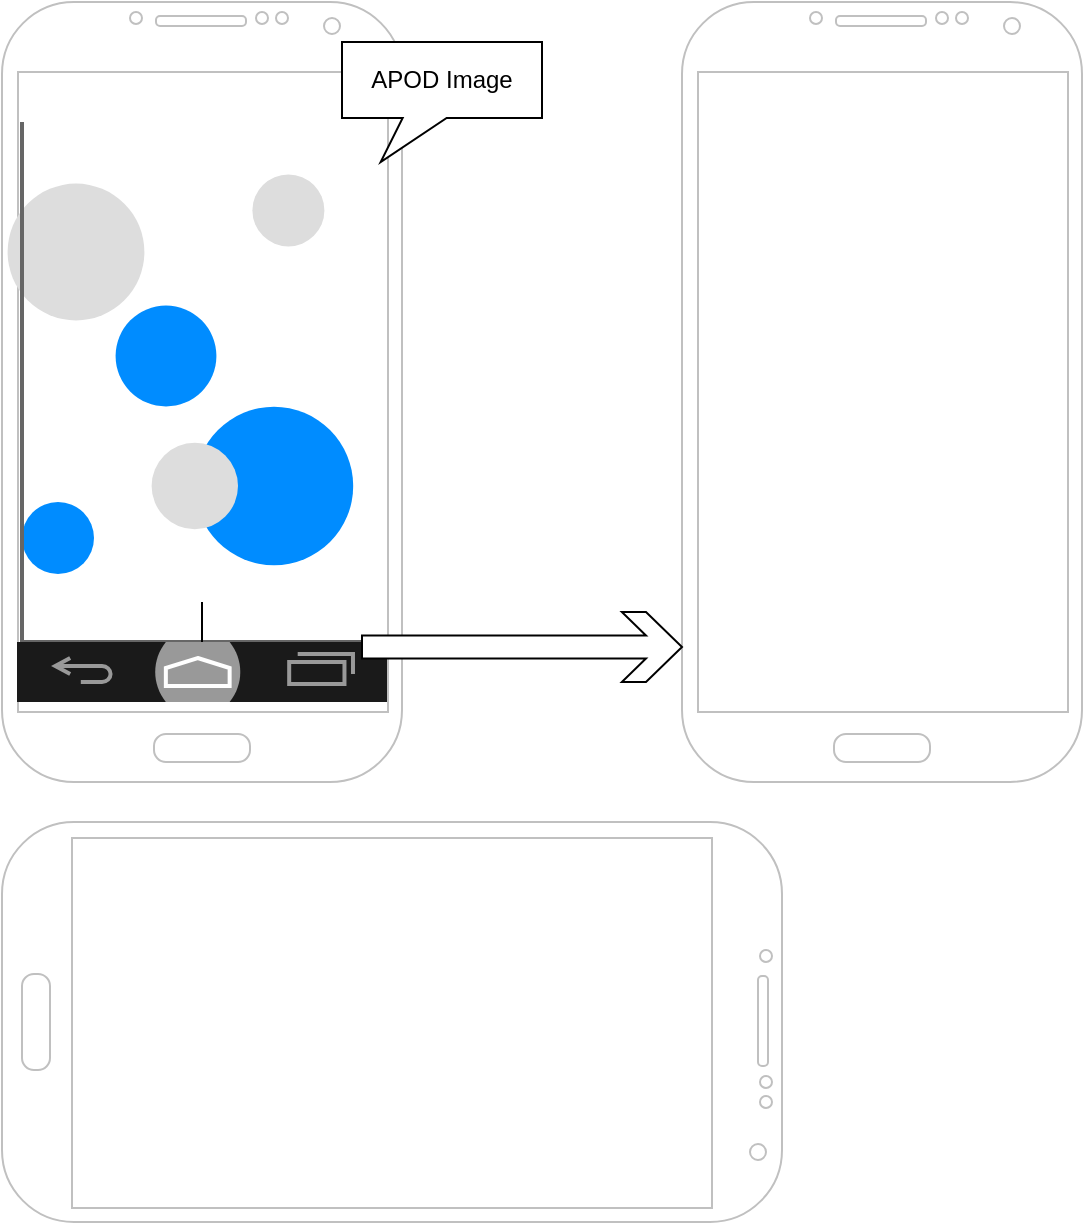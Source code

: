 <mxfile version="12.6.2" type="github">
  <diagram id="sI61dgk5eCfldmLuoc_3" name="Page-1">
    <mxGraphModel dx="782" dy="508" grid="1" gridSize="10" guides="1" tooltips="1" connect="1" arrows="1" fold="1" page="1" pageScale="1" pageWidth="850" pageHeight="1100" math="0" shadow="0">
      <root>
        <mxCell id="0"/>
        <mxCell id="1" parent="0"/>
        <mxCell id="WBucVeCNDmj0cJct52nW-1" value="" style="verticalLabelPosition=bottom;verticalAlign=top;html=1;shadow=0;dashed=0;strokeWidth=1;shape=mxgraph.android.phone2;strokeColor=#c0c0c0;" vertex="1" parent="1">
          <mxGeometry x="30" y="40" width="200" height="390" as="geometry"/>
        </mxCell>
        <mxCell id="WBucVeCNDmj0cJct52nW-2" value="" style="verticalLabelPosition=bottom;shadow=0;dashed=0;align=center;html=1;verticalAlign=top;strokeWidth=1;shape=mxgraph.mockup.graphics.bubbleChart;strokeColor=none;strokeColor2=none;strokeColor3=#666666;fillColor2=#008cff;fillColor3=#dddddd;" vertex="1" parent="1">
          <mxGeometry x="40" y="100" width="180" height="260" as="geometry"/>
        </mxCell>
        <mxCell id="WBucVeCNDmj0cJct52nW-3" value="APOD Image" style="whiteSpace=wrap;html=1;shape=mxgraph.basic.rectCallout;dx=41.33;dy=22;boundedLbl=1;" vertex="1" parent="1">
          <mxGeometry x="200" y="60" width="100" height="60" as="geometry"/>
        </mxCell>
        <mxCell id="WBucVeCNDmj0cJct52nW-5" value="" style="edgeStyle=orthogonalEdgeStyle;rounded=0;orthogonalLoop=1;jettySize=auto;html=1;" edge="1" parent="1" source="WBucVeCNDmj0cJct52nW-4" target="WBucVeCNDmj0cJct52nW-2">
          <mxGeometry relative="1" as="geometry"/>
        </mxCell>
        <mxCell id="WBucVeCNDmj0cJct52nW-4" value="" style="verticalLabelPosition=bottom;verticalAlign=top;html=1;shadow=0;dashed=0;strokeWidth=2;shape=mxgraph.android.navigation_bar_3;fillColor=#1A1A1A;strokeColor=#999999;" vertex="1" parent="1">
          <mxGeometry x="37.5" y="360" width="185" height="30" as="geometry"/>
        </mxCell>
        <mxCell id="WBucVeCNDmj0cJct52nW-6" value="" style="verticalLabelPosition=bottom;verticalAlign=top;html=1;shadow=0;dashed=0;strokeWidth=1;shape=mxgraph.android.phone2;strokeColor=#c0c0c0;" vertex="1" parent="1">
          <mxGeometry x="370" y="40" width="200" height="390" as="geometry"/>
        </mxCell>
        <mxCell id="WBucVeCNDmj0cJct52nW-8" value="" style="html=1;shadow=0;dashed=0;align=center;verticalAlign=middle;shape=mxgraph.arrows2.sharpArrow;dy1=0.67;dx1=18;dx2=18;notch=0;" vertex="1" parent="1">
          <mxGeometry x="210" y="345" width="160" height="35" as="geometry"/>
        </mxCell>
        <mxCell id="WBucVeCNDmj0cJct52nW-9" value="" style="verticalLabelPosition=bottom;verticalAlign=top;html=1;shadow=0;dashed=0;strokeWidth=1;shape=mxgraph.android.phone2;strokeColor=#c0c0c0;direction=south;" vertex="1" parent="1">
          <mxGeometry x="30" y="450" width="390" height="200" as="geometry"/>
        </mxCell>
      </root>
    </mxGraphModel>
  </diagram>
</mxfile>

